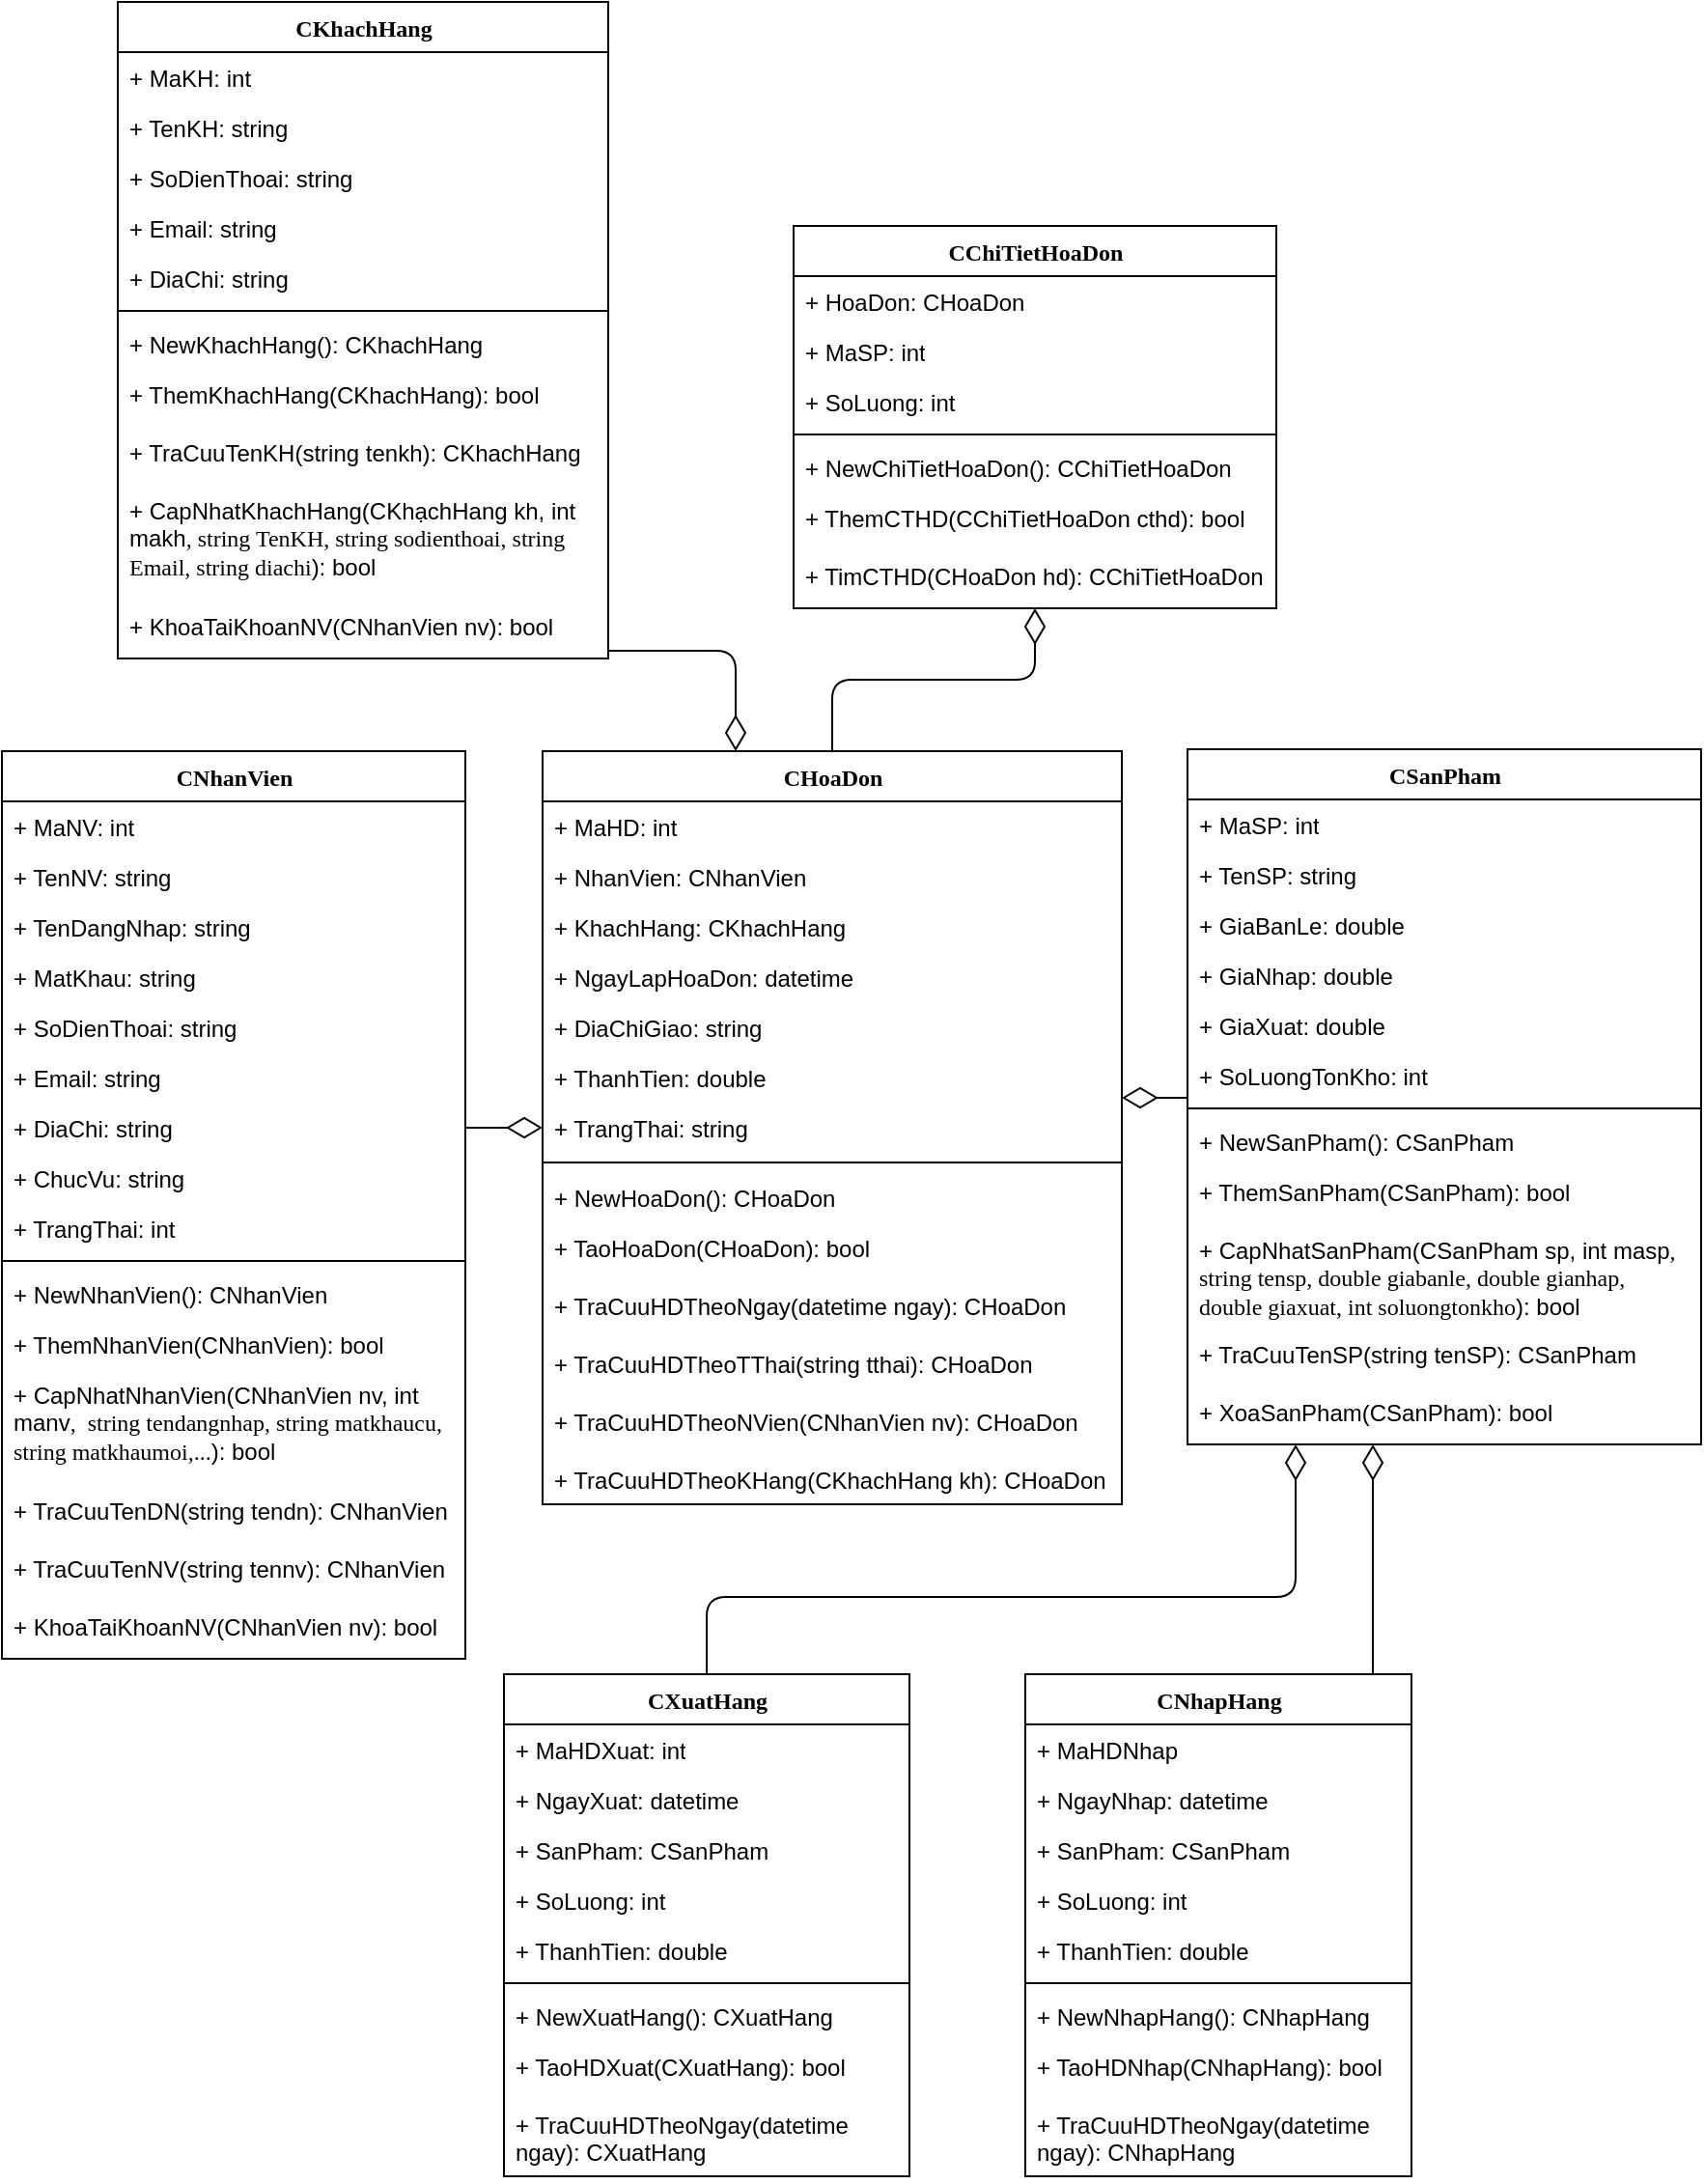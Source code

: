 <mxfile version="26.0.4">
  <diagram name="Page-1" id="9f46799a-70d6-7492-0946-bef42562c5a5">
    <mxGraphModel dx="1235" dy="731" grid="1" gridSize="10" guides="1" tooltips="1" connect="1" arrows="1" fold="1" page="1" pageScale="1" pageWidth="1100" pageHeight="850" background="none" math="0" shadow="0">
      <root>
        <mxCell id="0" />
        <mxCell id="1" parent="0" />
        <mxCell id="78961159f06e98e8-124" style="edgeStyle=orthogonalEdgeStyle;html=1;labelBackgroundColor=none;startFill=0;startSize=8;endArrow=diamondThin;endFill=0;endSize=16;fontFamily=Verdana;fontSize=12;" parent="1" source="78961159f06e98e8-17" target="78961159f06e98e8-69" edge="1">
          <mxGeometry relative="1" as="geometry">
            <Array as="points">
              <mxPoint x="390" y="430" />
            </Array>
          </mxGeometry>
        </mxCell>
        <mxCell id="78961159f06e98e8-17" value="CKhachHang" style="swimlane;html=1;fontStyle=1;align=center;verticalAlign=top;childLayout=stackLayout;horizontal=1;startSize=26;horizontalStack=0;resizeParent=1;resizeLast=0;collapsible=1;marginBottom=0;swimlaneFillColor=#ffffff;rounded=0;shadow=0;comic=0;labelBackgroundColor=none;strokeWidth=1;fillColor=none;fontFamily=Verdana;fontSize=12" parent="1" vertex="1">
          <mxGeometry x="70" y="94" width="254" height="340" as="geometry" />
        </mxCell>
        <mxCell id="78961159f06e98e8-21" value="+ MaKH: int" style="text;html=1;strokeColor=none;fillColor=none;align=left;verticalAlign=top;spacingLeft=4;spacingRight=4;whiteSpace=wrap;overflow=hidden;rotatable=0;points=[[0,0.5],[1,0.5]];portConstraint=eastwest;" parent="78961159f06e98e8-17" vertex="1">
          <mxGeometry y="26" width="254" height="26" as="geometry" />
        </mxCell>
        <mxCell id="78961159f06e98e8-23" value="+ TenKH: string" style="text;html=1;strokeColor=none;fillColor=none;align=left;verticalAlign=top;spacingLeft=4;spacingRight=4;whiteSpace=wrap;overflow=hidden;rotatable=0;points=[[0,0.5],[1,0.5]];portConstraint=eastwest;" parent="78961159f06e98e8-17" vertex="1">
          <mxGeometry y="52" width="254" height="26" as="geometry" />
        </mxCell>
        <mxCell id="78961159f06e98e8-25" value="+ SoDienThoai: string" style="text;html=1;strokeColor=none;fillColor=none;align=left;verticalAlign=top;spacingLeft=4;spacingRight=4;whiteSpace=wrap;overflow=hidden;rotatable=0;points=[[0,0.5],[1,0.5]];portConstraint=eastwest;" parent="78961159f06e98e8-17" vertex="1">
          <mxGeometry y="78" width="254" height="26" as="geometry" />
        </mxCell>
        <mxCell id="78961159f06e98e8-26" value="+ Email: string" style="text;html=1;strokeColor=none;fillColor=none;align=left;verticalAlign=top;spacingLeft=4;spacingRight=4;whiteSpace=wrap;overflow=hidden;rotatable=0;points=[[0,0.5],[1,0.5]];portConstraint=eastwest;" parent="78961159f06e98e8-17" vertex="1">
          <mxGeometry y="104" width="254" height="26" as="geometry" />
        </mxCell>
        <mxCell id="78961159f06e98e8-24" value="+ DiaChi: string" style="text;html=1;strokeColor=none;fillColor=none;align=left;verticalAlign=top;spacingLeft=4;spacingRight=4;whiteSpace=wrap;overflow=hidden;rotatable=0;points=[[0,0.5],[1,0.5]];portConstraint=eastwest;" parent="78961159f06e98e8-17" vertex="1">
          <mxGeometry y="130" width="254" height="26" as="geometry" />
        </mxCell>
        <mxCell id="78961159f06e98e8-19" value="" style="line;html=1;strokeWidth=1;fillColor=none;align=left;verticalAlign=middle;spacingTop=-1;spacingLeft=3;spacingRight=3;rotatable=0;labelPosition=right;points=[];portConstraint=eastwest;" parent="78961159f06e98e8-17" vertex="1">
          <mxGeometry y="156" width="254" height="8" as="geometry" />
        </mxCell>
        <mxCell id="DoNrPJUWOWF4azzRd7---6" value="+ NewKhachHang(): CKhachHang" style="text;html=1;strokeColor=none;fillColor=none;align=left;verticalAlign=top;spacingLeft=4;spacingRight=4;whiteSpace=wrap;overflow=hidden;rotatable=0;points=[[0,0.5],[1,0.5]];portConstraint=eastwest;" vertex="1" parent="78961159f06e98e8-17">
          <mxGeometry y="164" width="254" height="26" as="geometry" />
        </mxCell>
        <mxCell id="DoNrPJUWOWF4azzRd7---7" value="+ ThemKhachHang(CKhachHang): bool" style="text;html=1;strokeColor=none;fillColor=none;align=left;verticalAlign=top;spacingLeft=4;spacingRight=4;whiteSpace=wrap;overflow=hidden;rotatable=0;points=[[0,0.5],[1,0.5]];portConstraint=eastwest;" vertex="1" parent="78961159f06e98e8-17">
          <mxGeometry y="190" width="254" height="30" as="geometry" />
        </mxCell>
        <mxCell id="DoNrPJUWOWF4azzRd7---9" value="+ TraCuuTenKH(string tenkh): CKhachHang" style="text;html=1;strokeColor=none;fillColor=none;align=left;verticalAlign=top;spacingLeft=4;spacingRight=4;whiteSpace=wrap;overflow=hidden;rotatable=0;points=[[0,0.5],[1,0.5]];portConstraint=eastwest;" vertex="1" parent="78961159f06e98e8-17">
          <mxGeometry y="220" width="254" height="30" as="geometry" />
        </mxCell>
        <mxCell id="DoNrPJUWOWF4azzRd7---8" value="+ CapNhatKhachHang(CKhạchHang kh, int makh&lt;span style=&quot;background-color: transparent; color: light-dark(rgb(0, 0, 0), rgb(255, 255, 255)); font-family: Calibri;&quot;&gt;, string TenKH, string sodienthoai, string Email, string diachi&lt;/span&gt;&lt;span style=&quot;background-color: transparent; color: light-dark(rgb(0, 0, 0), rgb(255, 255, 255));&quot;&gt;): bool&lt;/span&gt;" style="text;html=1;strokeColor=none;fillColor=none;align=left;verticalAlign=top;spacingLeft=4;spacingRight=4;whiteSpace=wrap;overflow=hidden;rotatable=0;points=[[0,0.5],[1,0.5]];portConstraint=eastwest;" vertex="1" parent="78961159f06e98e8-17">
          <mxGeometry y="250" width="254" height="60" as="geometry" />
        </mxCell>
        <mxCell id="DoNrPJUWOWF4azzRd7---10" value="+ KhoaTaiKhoanNV(CNhanVien nv): bool" style="text;html=1;strokeColor=none;fillColor=none;align=left;verticalAlign=top;spacingLeft=4;spacingRight=4;whiteSpace=wrap;overflow=hidden;rotatable=0;points=[[0,0.5],[1,0.5]];portConstraint=eastwest;" vertex="1" parent="78961159f06e98e8-17">
          <mxGeometry y="310" width="254" height="30" as="geometry" />
        </mxCell>
        <mxCell id="78961159f06e98e8-30" value="CC&lt;span style=&quot;background-color: transparent; color: light-dark(rgb(0, 0, 0), rgb(255, 255, 255));&quot;&gt;hiTietHoaDon&lt;/span&gt;" style="swimlane;html=1;fontStyle=1;align=center;verticalAlign=top;childLayout=stackLayout;horizontal=1;startSize=26;horizontalStack=0;resizeParent=1;resizeLast=0;collapsible=1;marginBottom=0;swimlaneFillColor=#ffffff;rounded=0;shadow=0;comic=0;labelBackgroundColor=none;strokeWidth=1;fillColor=none;fontFamily=Verdana;fontSize=12" parent="1" vertex="1">
          <mxGeometry x="420" y="210" width="250" height="198" as="geometry" />
        </mxCell>
        <mxCell id="78961159f06e98e8-31" value="+ HoaDon: CHoaDon" style="text;html=1;strokeColor=none;fillColor=none;align=left;verticalAlign=top;spacingLeft=4;spacingRight=4;whiteSpace=wrap;overflow=hidden;rotatable=0;points=[[0,0.5],[1,0.5]];portConstraint=eastwest;" parent="78961159f06e98e8-30" vertex="1">
          <mxGeometry y="26" width="250" height="26" as="geometry" />
        </mxCell>
        <mxCell id="78961159f06e98e8-32" value="+ MaSP: int" style="text;html=1;strokeColor=none;fillColor=none;align=left;verticalAlign=top;spacingLeft=4;spacingRight=4;whiteSpace=wrap;overflow=hidden;rotatable=0;points=[[0,0.5],[1,0.5]];portConstraint=eastwest;" parent="78961159f06e98e8-30" vertex="1">
          <mxGeometry y="52" width="250" height="26" as="geometry" />
        </mxCell>
        <mxCell id="78961159f06e98e8-33" value="+ SoLuong: int" style="text;html=1;strokeColor=none;fillColor=none;align=left;verticalAlign=top;spacingLeft=4;spacingRight=4;whiteSpace=wrap;overflow=hidden;rotatable=0;points=[[0,0.5],[1,0.5]];portConstraint=eastwest;" parent="78961159f06e98e8-30" vertex="1">
          <mxGeometry y="78" width="250" height="26" as="geometry" />
        </mxCell>
        <mxCell id="78961159f06e98e8-38" value="" style="line;html=1;strokeWidth=1;fillColor=none;align=left;verticalAlign=middle;spacingTop=-1;spacingLeft=3;spacingRight=3;rotatable=0;labelPosition=right;points=[];portConstraint=eastwest;" parent="78961159f06e98e8-30" vertex="1">
          <mxGeometry y="104" width="250" height="8" as="geometry" />
        </mxCell>
        <mxCell id="DoNrPJUWOWF4azzRd7---23" value="+ NewChiTietHoaDon(): CChiTietHoaDon" style="text;html=1;strokeColor=none;fillColor=none;align=left;verticalAlign=top;spacingLeft=4;spacingRight=4;whiteSpace=wrap;overflow=hidden;rotatable=0;points=[[0,0.5],[1,0.5]];portConstraint=eastwest;" vertex="1" parent="78961159f06e98e8-30">
          <mxGeometry y="112" width="250" height="26" as="geometry" />
        </mxCell>
        <mxCell id="DoNrPJUWOWF4azzRd7---24" value="+ ThemCTHD(CChiTietHoaDon cthd): bool" style="text;html=1;strokeColor=none;fillColor=none;align=left;verticalAlign=top;spacingLeft=4;spacingRight=4;whiteSpace=wrap;overflow=hidden;rotatable=0;points=[[0,0.5],[1,0.5]];portConstraint=eastwest;" vertex="1" parent="78961159f06e98e8-30">
          <mxGeometry y="138" width="250" height="30" as="geometry" />
        </mxCell>
        <mxCell id="DoNrPJUWOWF4azzRd7---25" value="+ TimCTHD(CHoaDon hd): CChiTietHoaDon" style="text;html=1;strokeColor=none;fillColor=none;align=left;verticalAlign=top;spacingLeft=4;spacingRight=4;whiteSpace=wrap;overflow=hidden;rotatable=0;points=[[0,0.5],[1,0.5]];portConstraint=eastwest;" vertex="1" parent="78961159f06e98e8-30">
          <mxGeometry y="168" width="250" height="30" as="geometry" />
        </mxCell>
        <mxCell id="78961159f06e98e8-56" value="CNhanVien" style="swimlane;html=1;fontStyle=1;align=center;verticalAlign=top;childLayout=stackLayout;horizontal=1;startSize=26;horizontalStack=0;resizeParent=1;resizeLast=0;collapsible=1;marginBottom=0;swimlaneFillColor=#ffffff;rounded=0;shadow=0;comic=0;labelBackgroundColor=none;strokeWidth=1;fillColor=none;fontFamily=Verdana;fontSize=12" parent="1" vertex="1">
          <mxGeometry x="10" y="482" width="240" height="470" as="geometry" />
        </mxCell>
        <mxCell id="78961159f06e98e8-57" value="+ MaNV: int" style="text;html=1;strokeColor=none;fillColor=none;align=left;verticalAlign=top;spacingLeft=4;spacingRight=4;whiteSpace=wrap;overflow=hidden;rotatable=0;points=[[0,0.5],[1,0.5]];portConstraint=eastwest;" parent="78961159f06e98e8-56" vertex="1">
          <mxGeometry y="26" width="240" height="26" as="geometry" />
        </mxCell>
        <mxCell id="78961159f06e98e8-58" value="+ TenNV: string" style="text;html=1;strokeColor=none;fillColor=none;align=left;verticalAlign=top;spacingLeft=4;spacingRight=4;whiteSpace=wrap;overflow=hidden;rotatable=0;points=[[0,0.5],[1,0.5]];portConstraint=eastwest;" parent="78961159f06e98e8-56" vertex="1">
          <mxGeometry y="52" width="240" height="26" as="geometry" />
        </mxCell>
        <mxCell id="78961159f06e98e8-59" value="+ TenDangNhap: string" style="text;html=1;strokeColor=none;fillColor=none;align=left;verticalAlign=top;spacingLeft=4;spacingRight=4;whiteSpace=wrap;overflow=hidden;rotatable=0;points=[[0,0.5],[1,0.5]];portConstraint=eastwest;" parent="78961159f06e98e8-56" vertex="1">
          <mxGeometry y="78" width="240" height="26" as="geometry" />
        </mxCell>
        <mxCell id="78961159f06e98e8-60" value="+ MatKhau: string" style="text;html=1;strokeColor=none;fillColor=none;align=left;verticalAlign=top;spacingLeft=4;spacingRight=4;whiteSpace=wrap;overflow=hidden;rotatable=0;points=[[0,0.5],[1,0.5]];portConstraint=eastwest;" parent="78961159f06e98e8-56" vertex="1">
          <mxGeometry y="104" width="240" height="26" as="geometry" />
        </mxCell>
        <mxCell id="78961159f06e98e8-61" value="+ SoDienThoai: string" style="text;html=1;strokeColor=none;fillColor=none;align=left;verticalAlign=top;spacingLeft=4;spacingRight=4;whiteSpace=wrap;overflow=hidden;rotatable=0;points=[[0,0.5],[1,0.5]];portConstraint=eastwest;" parent="78961159f06e98e8-56" vertex="1">
          <mxGeometry y="130" width="240" height="26" as="geometry" />
        </mxCell>
        <mxCell id="78961159f06e98e8-62" value="+ Email: string" style="text;html=1;strokeColor=none;fillColor=none;align=left;verticalAlign=top;spacingLeft=4;spacingRight=4;whiteSpace=wrap;overflow=hidden;rotatable=0;points=[[0,0.5],[1,0.5]];portConstraint=eastwest;" parent="78961159f06e98e8-56" vertex="1">
          <mxGeometry y="156" width="240" height="26" as="geometry" />
        </mxCell>
        <mxCell id="78961159f06e98e8-63" value="+ DiaChi: string" style="text;html=1;strokeColor=none;fillColor=none;align=left;verticalAlign=top;spacingLeft=4;spacingRight=4;whiteSpace=wrap;overflow=hidden;rotatable=0;points=[[0,0.5],[1,0.5]];portConstraint=eastwest;" parent="78961159f06e98e8-56" vertex="1">
          <mxGeometry y="182" width="240" height="26" as="geometry" />
        </mxCell>
        <mxCell id="Zoj1gHnZ7u6CDJtgGrjK-7" value="+ ChucVu: string" style="text;html=1;strokeColor=none;fillColor=none;align=left;verticalAlign=top;spacingLeft=4;spacingRight=4;whiteSpace=wrap;overflow=hidden;rotatable=0;points=[[0,0.5],[1,0.5]];portConstraint=eastwest;" parent="78961159f06e98e8-56" vertex="1">
          <mxGeometry y="208" width="240" height="26" as="geometry" />
        </mxCell>
        <mxCell id="Zoj1gHnZ7u6CDJtgGrjK-6" value="+ TrangThai: int" style="text;html=1;strokeColor=none;fillColor=none;align=left;verticalAlign=top;spacingLeft=4;spacingRight=4;whiteSpace=wrap;overflow=hidden;rotatable=0;points=[[0,0.5],[1,0.5]];portConstraint=eastwest;" parent="78961159f06e98e8-56" vertex="1">
          <mxGeometry y="234" width="240" height="26" as="geometry" />
        </mxCell>
        <mxCell id="78961159f06e98e8-64" value="" style="line;html=1;strokeWidth=1;fillColor=none;align=left;verticalAlign=middle;spacingTop=-1;spacingLeft=3;spacingRight=3;rotatable=0;labelPosition=right;points=[];portConstraint=eastwest;" parent="78961159f06e98e8-56" vertex="1">
          <mxGeometry y="260" width="240" height="8" as="geometry" />
        </mxCell>
        <mxCell id="78961159f06e98e8-66" value="+ NewNhanVien(): CNhanVien" style="text;html=1;strokeColor=none;fillColor=none;align=left;verticalAlign=top;spacingLeft=4;spacingRight=4;whiteSpace=wrap;overflow=hidden;rotatable=0;points=[[0,0.5],[1,0.5]];portConstraint=eastwest;" parent="78961159f06e98e8-56" vertex="1">
          <mxGeometry y="268" width="240" height="26" as="geometry" />
        </mxCell>
        <mxCell id="78961159f06e98e8-65" value="+ ThemNhanVien(CNhanVien): bool" style="text;html=1;strokeColor=none;fillColor=none;align=left;verticalAlign=top;spacingLeft=4;spacingRight=4;whiteSpace=wrap;overflow=hidden;rotatable=0;points=[[0,0.5],[1,0.5]];portConstraint=eastwest;" parent="78961159f06e98e8-56" vertex="1">
          <mxGeometry y="294" width="240" height="26" as="geometry" />
        </mxCell>
        <mxCell id="78961159f06e98e8-68" value="+ CapNhatNhanVien(CNhanVien nv, int manv&lt;span style=&quot;background-color: transparent; color: light-dark(rgb(0, 0, 0), rgb(255, 255, 255)); font-family: Calibri;&quot;&gt;,&amp;nbsp; string tendangnhap, string matkhaucu, string matkhaumoi,...&lt;/span&gt;&lt;span style=&quot;background-color: transparent; color: light-dark(rgb(0, 0, 0), rgb(255, 255, 255));&quot;&gt;): bool&lt;/span&gt;" style="text;html=1;strokeColor=none;fillColor=none;align=left;verticalAlign=top;spacingLeft=4;spacingRight=4;whiteSpace=wrap;overflow=hidden;rotatable=0;points=[[0,0.5],[1,0.5]];portConstraint=eastwest;" parent="78961159f06e98e8-56" vertex="1">
          <mxGeometry y="320" width="240" height="60" as="geometry" />
        </mxCell>
        <mxCell id="DoNrPJUWOWF4azzRd7---3" value="+ TraCuuTenDN(string tendn): CNhanVien" style="text;html=1;strokeColor=none;fillColor=none;align=left;verticalAlign=top;spacingLeft=4;spacingRight=4;whiteSpace=wrap;overflow=hidden;rotatable=0;points=[[0,0.5],[1,0.5]];portConstraint=eastwest;" vertex="1" parent="78961159f06e98e8-56">
          <mxGeometry y="380" width="240" height="30" as="geometry" />
        </mxCell>
        <mxCell id="DoNrPJUWOWF4azzRd7---5" value="+ TraCuuTenNV(string tennv): CNhanVien" style="text;html=1;strokeColor=none;fillColor=none;align=left;verticalAlign=top;spacingLeft=4;spacingRight=4;whiteSpace=wrap;overflow=hidden;rotatable=0;points=[[0,0.5],[1,0.5]];portConstraint=eastwest;" vertex="1" parent="78961159f06e98e8-56">
          <mxGeometry y="410" width="240" height="30" as="geometry" />
        </mxCell>
        <mxCell id="DoNrPJUWOWF4azzRd7---4" value="+ KhoaTaiKhoanNV(CNhanVien nv): bool" style="text;html=1;strokeColor=none;fillColor=none;align=left;verticalAlign=top;spacingLeft=4;spacingRight=4;whiteSpace=wrap;overflow=hidden;rotatable=0;points=[[0,0.5],[1,0.5]];portConstraint=eastwest;" vertex="1" parent="78961159f06e98e8-56">
          <mxGeometry y="440" width="240" height="30" as="geometry" />
        </mxCell>
        <mxCell id="78961159f06e98e8-130" style="edgeStyle=elbowEdgeStyle;html=1;labelBackgroundColor=none;startFill=0;startSize=8;endArrow=diamondThin;endFill=0;endSize=16;fontFamily=Verdana;fontSize=12;elbow=vertical;" parent="1" source="78961159f06e98e8-82" target="78961159f06e98e8-69" edge="1">
          <mxGeometry relative="1" as="geometry" />
        </mxCell>
        <mxCell id="78961159f06e98e8-69" value="CHoaDon" style="swimlane;html=1;fontStyle=1;align=center;verticalAlign=top;childLayout=stackLayout;horizontal=1;startSize=26;horizontalStack=0;resizeParent=1;resizeLast=0;collapsible=1;marginBottom=0;swimlaneFillColor=#ffffff;rounded=0;shadow=0;comic=0;labelBackgroundColor=none;strokeWidth=1;fillColor=none;fontFamily=Verdana;fontSize=12" parent="1" vertex="1">
          <mxGeometry x="290" y="482" width="300" height="390" as="geometry" />
        </mxCell>
        <mxCell id="78961159f06e98e8-71" value="+ MaHD: int" style="text;html=1;strokeColor=none;fillColor=none;align=left;verticalAlign=top;spacingLeft=4;spacingRight=4;whiteSpace=wrap;overflow=hidden;rotatable=0;points=[[0,0.5],[1,0.5]];portConstraint=eastwest;" parent="78961159f06e98e8-69" vertex="1">
          <mxGeometry y="26" width="300" height="26" as="geometry" />
        </mxCell>
        <mxCell id="78961159f06e98e8-72" value="+ NhanVien: CNhanVien" style="text;html=1;strokeColor=none;fillColor=none;align=left;verticalAlign=top;spacingLeft=4;spacingRight=4;whiteSpace=wrap;overflow=hidden;rotatable=0;points=[[0,0.5],[1,0.5]];portConstraint=eastwest;" parent="78961159f06e98e8-69" vertex="1">
          <mxGeometry y="52" width="300" height="26" as="geometry" />
        </mxCell>
        <mxCell id="78961159f06e98e8-74" value="+ KhachHang: CKhachHang" style="text;html=1;strokeColor=none;fillColor=none;align=left;verticalAlign=top;spacingLeft=4;spacingRight=4;whiteSpace=wrap;overflow=hidden;rotatable=0;points=[[0,0.5],[1,0.5]];portConstraint=eastwest;" parent="78961159f06e98e8-69" vertex="1">
          <mxGeometry y="78" width="300" height="26" as="geometry" />
        </mxCell>
        <mxCell id="78961159f06e98e8-75" value="&lt;div&gt;+ NgayLapHoaDon: datetime&lt;/div&gt;" style="text;html=1;strokeColor=none;fillColor=none;align=left;verticalAlign=top;spacingLeft=4;spacingRight=4;whiteSpace=wrap;overflow=hidden;rotatable=0;points=[[0,0.5],[1,0.5]];portConstraint=eastwest;" parent="78961159f06e98e8-69" vertex="1">
          <mxGeometry y="104" width="300" height="26" as="geometry" />
        </mxCell>
        <mxCell id="78961159f06e98e8-76" value="+ DiaChiGiao: string" style="text;html=1;strokeColor=none;fillColor=none;align=left;verticalAlign=top;spacingLeft=4;spacingRight=4;whiteSpace=wrap;overflow=hidden;rotatable=0;points=[[0,0.5],[1,0.5]];portConstraint=eastwest;" parent="78961159f06e98e8-69" vertex="1">
          <mxGeometry y="130" width="300" height="26" as="geometry" />
        </mxCell>
        <mxCell id="Zoj1gHnZ7u6CDJtgGrjK-2" value="+ ThanhTien: double" style="text;html=1;strokeColor=none;fillColor=none;align=left;verticalAlign=top;spacingLeft=4;spacingRight=4;whiteSpace=wrap;overflow=hidden;rotatable=0;points=[[0,0.5],[1,0.5]];portConstraint=eastwest;" parent="78961159f06e98e8-69" vertex="1">
          <mxGeometry y="156" width="300" height="26" as="geometry" />
        </mxCell>
        <mxCell id="Zoj1gHnZ7u6CDJtgGrjK-1" value="+ TrangThai: string" style="text;html=1;strokeColor=none;fillColor=none;align=left;verticalAlign=top;spacingLeft=4;spacingRight=4;whiteSpace=wrap;overflow=hidden;rotatable=0;points=[[0,0.5],[1,0.5]];portConstraint=eastwest;" parent="78961159f06e98e8-69" vertex="1">
          <mxGeometry y="182" width="300" height="26" as="geometry" />
        </mxCell>
        <mxCell id="78961159f06e98e8-77" value="" style="line;html=1;strokeWidth=1;fillColor=none;align=left;verticalAlign=middle;spacingTop=-1;spacingLeft=3;spacingRight=3;rotatable=0;labelPosition=right;points=[];portConstraint=eastwest;" parent="78961159f06e98e8-69" vertex="1">
          <mxGeometry y="208" width="300" height="10" as="geometry" />
        </mxCell>
        <mxCell id="DoNrPJUWOWF4azzRd7---16" value="+ NewHoaDon(): CHoaDon" style="text;html=1;strokeColor=none;fillColor=none;align=left;verticalAlign=top;spacingLeft=4;spacingRight=4;whiteSpace=wrap;overflow=hidden;rotatable=0;points=[[0,0.5],[1,0.5]];portConstraint=eastwest;" vertex="1" parent="78961159f06e98e8-69">
          <mxGeometry y="218" width="300" height="26" as="geometry" />
        </mxCell>
        <mxCell id="DoNrPJUWOWF4azzRd7---17" value="+ TaoHoaDon(CHoaDon): bool" style="text;html=1;strokeColor=none;fillColor=none;align=left;verticalAlign=top;spacingLeft=4;spacingRight=4;whiteSpace=wrap;overflow=hidden;rotatable=0;points=[[0,0.5],[1,0.5]];portConstraint=eastwest;" vertex="1" parent="78961159f06e98e8-69">
          <mxGeometry y="244" width="300" height="30" as="geometry" />
        </mxCell>
        <mxCell id="DoNrPJUWOWF4azzRd7---18" value="+ TraCuuHDTheoNgay(datetime ngay): CHoaDon" style="text;html=1;strokeColor=none;fillColor=none;align=left;verticalAlign=top;spacingLeft=4;spacingRight=4;whiteSpace=wrap;overflow=hidden;rotatable=0;points=[[0,0.5],[1,0.5]];portConstraint=eastwest;" vertex="1" parent="78961159f06e98e8-69">
          <mxGeometry y="274" width="300" height="30" as="geometry" />
        </mxCell>
        <mxCell id="DoNrPJUWOWF4azzRd7---20" value="+ TraCuuHDTheoTThai(string tthai): CHoaDon" style="text;html=1;strokeColor=none;fillColor=none;align=left;verticalAlign=top;spacingLeft=4;spacingRight=4;whiteSpace=wrap;overflow=hidden;rotatable=0;points=[[0,0.5],[1,0.5]];portConstraint=eastwest;" vertex="1" parent="78961159f06e98e8-69">
          <mxGeometry y="304" width="300" height="30" as="geometry" />
        </mxCell>
        <mxCell id="DoNrPJUWOWF4azzRd7---21" value="+ TraCuuHDTheoNVien(CNhanVien nv): CHoaDon" style="text;html=1;strokeColor=none;fillColor=none;align=left;verticalAlign=top;spacingLeft=4;spacingRight=4;whiteSpace=wrap;overflow=hidden;rotatable=0;points=[[0,0.5],[1,0.5]];portConstraint=eastwest;" vertex="1" parent="78961159f06e98e8-69">
          <mxGeometry y="334" width="300" height="30" as="geometry" />
        </mxCell>
        <mxCell id="DoNrPJUWOWF4azzRd7---22" value="+ TraCuuHDTheoKHang(CKhachHang kh): CHoaDon" style="text;html=1;strokeColor=none;fillColor=none;align=left;verticalAlign=top;spacingLeft=4;spacingRight=4;whiteSpace=wrap;overflow=hidden;rotatable=0;points=[[0,0.5],[1,0.5]];portConstraint=eastwest;" vertex="1" parent="78961159f06e98e8-69">
          <mxGeometry y="364" width="300" height="26" as="geometry" />
        </mxCell>
        <mxCell id="78961159f06e98e8-82" value="CSanPham" style="swimlane;html=1;fontStyle=1;align=center;verticalAlign=top;childLayout=stackLayout;horizontal=1;startSize=26;horizontalStack=0;resizeParent=1;resizeLast=0;collapsible=1;marginBottom=0;swimlaneFillColor=#ffffff;rounded=0;shadow=0;comic=0;labelBackgroundColor=none;strokeWidth=1;fillColor=none;fontFamily=Verdana;fontSize=12" parent="1" vertex="1">
          <mxGeometry x="624" y="481" width="266" height="360" as="geometry" />
        </mxCell>
        <mxCell id="78961159f06e98e8-83" value="+ MaSP: int" style="text;html=1;strokeColor=none;fillColor=none;align=left;verticalAlign=top;spacingLeft=4;spacingRight=4;whiteSpace=wrap;overflow=hidden;rotatable=0;points=[[0,0.5],[1,0.5]];portConstraint=eastwest;" parent="78961159f06e98e8-82" vertex="1">
          <mxGeometry y="26" width="266" height="26" as="geometry" />
        </mxCell>
        <mxCell id="78961159f06e98e8-84" value="+ TenSP: string" style="text;html=1;strokeColor=none;fillColor=none;align=left;verticalAlign=top;spacingLeft=4;spacingRight=4;whiteSpace=wrap;overflow=hidden;rotatable=0;points=[[0,0.5],[1,0.5]];portConstraint=eastwest;" parent="78961159f06e98e8-82" vertex="1">
          <mxGeometry y="52" width="266" height="26" as="geometry" />
        </mxCell>
        <mxCell id="78961159f06e98e8-85" value="+ GiaBanLe: double" style="text;html=1;strokeColor=none;fillColor=none;align=left;verticalAlign=top;spacingLeft=4;spacingRight=4;whiteSpace=wrap;overflow=hidden;rotatable=0;points=[[0,0.5],[1,0.5]];portConstraint=eastwest;" parent="78961159f06e98e8-82" vertex="1">
          <mxGeometry y="78" width="266" height="26" as="geometry" />
        </mxCell>
        <mxCell id="78961159f06e98e8-86" value="+ GiaNhap: double" style="text;html=1;strokeColor=none;fillColor=none;align=left;verticalAlign=top;spacingLeft=4;spacingRight=4;whiteSpace=wrap;overflow=hidden;rotatable=0;points=[[0,0.5],[1,0.5]];portConstraint=eastwest;" parent="78961159f06e98e8-82" vertex="1">
          <mxGeometry y="104" width="266" height="26" as="geometry" />
        </mxCell>
        <mxCell id="78961159f06e98e8-87" value="+ GiaXuat: double" style="text;html=1;strokeColor=none;fillColor=none;align=left;verticalAlign=top;spacingLeft=4;spacingRight=4;whiteSpace=wrap;overflow=hidden;rotatable=0;points=[[0,0.5],[1,0.5]];portConstraint=eastwest;" parent="78961159f06e98e8-82" vertex="1">
          <mxGeometry y="130" width="266" height="26" as="geometry" />
        </mxCell>
        <mxCell id="78961159f06e98e8-88" value="+ SoLuongTonKho: int&amp;nbsp;" style="text;html=1;strokeColor=none;fillColor=none;align=left;verticalAlign=top;spacingLeft=4;spacingRight=4;whiteSpace=wrap;overflow=hidden;rotatable=0;points=[[0,0.5],[1,0.5]];portConstraint=eastwest;" parent="78961159f06e98e8-82" vertex="1">
          <mxGeometry y="156" width="266" height="26" as="geometry" />
        </mxCell>
        <mxCell id="78961159f06e98e8-90" value="" style="line;html=1;strokeWidth=1;fillColor=none;align=left;verticalAlign=middle;spacingTop=-1;spacingLeft=3;spacingRight=3;rotatable=0;labelPosition=right;points=[];portConstraint=eastwest;" parent="78961159f06e98e8-82" vertex="1">
          <mxGeometry y="182" width="266" height="8" as="geometry" />
        </mxCell>
        <mxCell id="DoNrPJUWOWF4azzRd7---11" value="+ NewSanPham(): CSanPham" style="text;html=1;strokeColor=none;fillColor=none;align=left;verticalAlign=top;spacingLeft=4;spacingRight=4;whiteSpace=wrap;overflow=hidden;rotatable=0;points=[[0,0.5],[1,0.5]];portConstraint=eastwest;" vertex="1" parent="78961159f06e98e8-82">
          <mxGeometry y="190" width="266" height="26" as="geometry" />
        </mxCell>
        <mxCell id="DoNrPJUWOWF4azzRd7---12" value="+ ThemSanPham(CSanPham): bool" style="text;html=1;strokeColor=none;fillColor=none;align=left;verticalAlign=top;spacingLeft=4;spacingRight=4;whiteSpace=wrap;overflow=hidden;rotatable=0;points=[[0,0.5],[1,0.5]];portConstraint=eastwest;" vertex="1" parent="78961159f06e98e8-82">
          <mxGeometry y="216" width="266" height="30" as="geometry" />
        </mxCell>
        <mxCell id="DoNrPJUWOWF4azzRd7---14" value="+ CapNhatSanPham(CSanPham sp, int masp&lt;span style=&quot;background-color: transparent; color: light-dark(rgb(0, 0, 0), rgb(255, 255, 255)); font-family: Calibri;&quot;&gt;, string tensp, double giabanle, double gianhap, double giaxuat, int soluongtonkho&lt;/span&gt;&lt;span style=&quot;background-color: transparent; color: light-dark(rgb(0, 0, 0), rgb(255, 255, 255));&quot;&gt;): bool&lt;/span&gt;" style="text;html=1;strokeColor=none;fillColor=none;align=left;verticalAlign=top;spacingLeft=4;spacingRight=4;whiteSpace=wrap;overflow=hidden;rotatable=0;points=[[0,0.5],[1,0.5]];portConstraint=eastwest;" vertex="1" parent="78961159f06e98e8-82">
          <mxGeometry y="246" width="266" height="54" as="geometry" />
        </mxCell>
        <mxCell id="DoNrPJUWOWF4azzRd7---13" value="+ TraCuuTenSP(string tenSP): CSanPham" style="text;html=1;strokeColor=none;fillColor=none;align=left;verticalAlign=top;spacingLeft=4;spacingRight=4;whiteSpace=wrap;overflow=hidden;rotatable=0;points=[[0,0.5],[1,0.5]];portConstraint=eastwest;" vertex="1" parent="78961159f06e98e8-82">
          <mxGeometry y="300" width="266" height="30" as="geometry" />
        </mxCell>
        <mxCell id="DoNrPJUWOWF4azzRd7---15" value="+ XoaSanPham(CSanPham): bool" style="text;html=1;strokeColor=none;fillColor=none;align=left;verticalAlign=top;spacingLeft=4;spacingRight=4;whiteSpace=wrap;overflow=hidden;rotatable=0;points=[[0,0.5],[1,0.5]];portConstraint=eastwest;" vertex="1" parent="78961159f06e98e8-82">
          <mxGeometry y="330" width="266" height="30" as="geometry" />
        </mxCell>
        <mxCell id="78961159f06e98e8-95" value="CNhapHang" style="swimlane;html=1;fontStyle=1;align=center;verticalAlign=top;childLayout=stackLayout;horizontal=1;startSize=26;horizontalStack=0;resizeParent=1;resizeLast=0;collapsible=1;marginBottom=0;swimlaneFillColor=#ffffff;rounded=0;shadow=0;comic=0;labelBackgroundColor=none;strokeWidth=1;fillColor=none;fontFamily=Verdana;fontSize=12" parent="1" vertex="1">
          <mxGeometry x="540" y="960" width="200" height="260" as="geometry" />
        </mxCell>
        <mxCell id="78961159f06e98e8-96" value="+ MaHDNhap" style="text;html=1;strokeColor=none;fillColor=none;align=left;verticalAlign=top;spacingLeft=4;spacingRight=4;whiteSpace=wrap;overflow=hidden;rotatable=0;points=[[0,0.5],[1,0.5]];portConstraint=eastwest;" parent="78961159f06e98e8-95" vertex="1">
          <mxGeometry y="26" width="200" height="26" as="geometry" />
        </mxCell>
        <mxCell id="78961159f06e98e8-97" value="+ NgayNhap: datetime" style="text;html=1;strokeColor=none;fillColor=none;align=left;verticalAlign=top;spacingLeft=4;spacingRight=4;whiteSpace=wrap;overflow=hidden;rotatable=0;points=[[0,0.5],[1,0.5]];portConstraint=eastwest;" parent="78961159f06e98e8-95" vertex="1">
          <mxGeometry y="52" width="200" height="26" as="geometry" />
        </mxCell>
        <mxCell id="78961159f06e98e8-98" value="+ SanPham: CSanPham" style="text;html=1;strokeColor=none;fillColor=none;align=left;verticalAlign=top;spacingLeft=4;spacingRight=4;whiteSpace=wrap;overflow=hidden;rotatable=0;points=[[0,0.5],[1,0.5]];portConstraint=eastwest;" parent="78961159f06e98e8-95" vertex="1">
          <mxGeometry y="78" width="200" height="26" as="geometry" />
        </mxCell>
        <mxCell id="Zoj1gHnZ7u6CDJtgGrjK-11" value="+ SoLuong: int" style="text;html=1;strokeColor=none;fillColor=none;align=left;verticalAlign=top;spacingLeft=4;spacingRight=4;whiteSpace=wrap;overflow=hidden;rotatable=0;points=[[0,0.5],[1,0.5]];portConstraint=eastwest;" parent="78961159f06e98e8-95" vertex="1">
          <mxGeometry y="104" width="200" height="26" as="geometry" />
        </mxCell>
        <mxCell id="78961159f06e98e8-102" value="+ ThanhTien: double" style="text;html=1;strokeColor=none;fillColor=none;align=left;verticalAlign=top;spacingLeft=4;spacingRight=4;whiteSpace=wrap;overflow=hidden;rotatable=0;points=[[0,0.5],[1,0.5]];portConstraint=eastwest;" parent="78961159f06e98e8-95" vertex="1">
          <mxGeometry y="130" width="200" height="26" as="geometry" />
        </mxCell>
        <mxCell id="78961159f06e98e8-103" value="" style="line;html=1;strokeWidth=1;fillColor=none;align=left;verticalAlign=middle;spacingTop=-1;spacingLeft=3;spacingRight=3;rotatable=0;labelPosition=right;points=[];portConstraint=eastwest;" parent="78961159f06e98e8-95" vertex="1">
          <mxGeometry y="156" width="200" height="8" as="geometry" />
        </mxCell>
        <mxCell id="DoNrPJUWOWF4azzRd7---26" value="+ NewNhapHang(): CNhapHang" style="text;html=1;strokeColor=none;fillColor=none;align=left;verticalAlign=top;spacingLeft=4;spacingRight=4;whiteSpace=wrap;overflow=hidden;rotatable=0;points=[[0,0.5],[1,0.5]];portConstraint=eastwest;" vertex="1" parent="78961159f06e98e8-95">
          <mxGeometry y="164" width="200" height="26" as="geometry" />
        </mxCell>
        <mxCell id="DoNrPJUWOWF4azzRd7---27" value="+ TaoHDNhap(CNhapHang): bool" style="text;html=1;strokeColor=none;fillColor=none;align=left;verticalAlign=top;spacingLeft=4;spacingRight=4;whiteSpace=wrap;overflow=hidden;rotatable=0;points=[[0,0.5],[1,0.5]];portConstraint=eastwest;" vertex="1" parent="78961159f06e98e8-95">
          <mxGeometry y="190" width="200" height="30" as="geometry" />
        </mxCell>
        <mxCell id="DoNrPJUWOWF4azzRd7---28" value="+ TraCuuHDTheoNgay(datetime ngay): CNhapHang" style="text;html=1;strokeColor=none;fillColor=none;align=left;verticalAlign=top;spacingLeft=4;spacingRight=4;whiteSpace=wrap;overflow=hidden;rotatable=0;points=[[0,0.5],[1,0.5]];portConstraint=eastwest;" vertex="1" parent="78961159f06e98e8-95">
          <mxGeometry y="220" width="200" height="40" as="geometry" />
        </mxCell>
        <mxCell id="Zoj1gHnZ7u6CDJtgGrjK-4" style="rounded=0;orthogonalLoop=1;jettySize=auto;html=1;endArrow=diamondThin;endFill=0;endSize=16;startSize=8;edgeStyle=elbowEdgeStyle;elbow=vertical;" parent="1" source="78961159f06e98e8-56" target="78961159f06e98e8-69" edge="1">
          <mxGeometry relative="1" as="geometry" />
        </mxCell>
        <mxCell id="Zoj1gHnZ7u6CDJtgGrjK-9" style="html=1;labelBackgroundColor=none;startFill=0;startSize=8;endArrow=diamondThin;endFill=0;endSize=16;fontFamily=Verdana;fontSize=12;elbow=vertical;edgeStyle=elbowEdgeStyle;" parent="1" source="78961159f06e98e8-69" target="78961159f06e98e8-30" edge="1">
          <mxGeometry relative="1" as="geometry">
            <mxPoint x="260" y="191" as="sourcePoint" />
            <mxPoint x="440" y="191" as="targetPoint" />
          </mxGeometry>
        </mxCell>
        <mxCell id="Zoj1gHnZ7u6CDJtgGrjK-12" value="CXuatHang" style="swimlane;html=1;fontStyle=1;align=center;verticalAlign=top;childLayout=stackLayout;horizontal=1;startSize=26;horizontalStack=0;resizeParent=1;resizeLast=0;collapsible=1;marginBottom=0;swimlaneFillColor=#ffffff;rounded=0;shadow=0;comic=0;labelBackgroundColor=none;strokeWidth=1;fillColor=none;fontFamily=Verdana;fontSize=12" parent="1" vertex="1">
          <mxGeometry x="270" y="960" width="210" height="260" as="geometry" />
        </mxCell>
        <mxCell id="Zoj1gHnZ7u6CDJtgGrjK-13" value="+ MaHDXuat: int" style="text;html=1;strokeColor=none;fillColor=none;align=left;verticalAlign=top;spacingLeft=4;spacingRight=4;whiteSpace=wrap;overflow=hidden;rotatable=0;points=[[0,0.5],[1,0.5]];portConstraint=eastwest;" parent="Zoj1gHnZ7u6CDJtgGrjK-12" vertex="1">
          <mxGeometry y="26" width="210" height="26" as="geometry" />
        </mxCell>
        <mxCell id="Zoj1gHnZ7u6CDJtgGrjK-14" value="+ NgayXuat: datetime" style="text;html=1;strokeColor=none;fillColor=none;align=left;verticalAlign=top;spacingLeft=4;spacingRight=4;whiteSpace=wrap;overflow=hidden;rotatable=0;points=[[0,0.5],[1,0.5]];portConstraint=eastwest;" parent="Zoj1gHnZ7u6CDJtgGrjK-12" vertex="1">
          <mxGeometry y="52" width="210" height="26" as="geometry" />
        </mxCell>
        <mxCell id="Zoj1gHnZ7u6CDJtgGrjK-15" value="+ SanPham: CSanPham" style="text;html=1;strokeColor=none;fillColor=none;align=left;verticalAlign=top;spacingLeft=4;spacingRight=4;whiteSpace=wrap;overflow=hidden;rotatable=0;points=[[0,0.5],[1,0.5]];portConstraint=eastwest;" parent="Zoj1gHnZ7u6CDJtgGrjK-12" vertex="1">
          <mxGeometry y="78" width="210" height="26" as="geometry" />
        </mxCell>
        <mxCell id="Zoj1gHnZ7u6CDJtgGrjK-16" value="+ SoLuong: int" style="text;html=1;strokeColor=none;fillColor=none;align=left;verticalAlign=top;spacingLeft=4;spacingRight=4;whiteSpace=wrap;overflow=hidden;rotatable=0;points=[[0,0.5],[1,0.5]];portConstraint=eastwest;" parent="Zoj1gHnZ7u6CDJtgGrjK-12" vertex="1">
          <mxGeometry y="104" width="210" height="26" as="geometry" />
        </mxCell>
        <mxCell id="Zoj1gHnZ7u6CDJtgGrjK-17" value="+ ThanhTien: double" style="text;html=1;strokeColor=none;fillColor=none;align=left;verticalAlign=top;spacingLeft=4;spacingRight=4;whiteSpace=wrap;overflow=hidden;rotatable=0;points=[[0,0.5],[1,0.5]];portConstraint=eastwest;" parent="Zoj1gHnZ7u6CDJtgGrjK-12" vertex="1">
          <mxGeometry y="130" width="210" height="26" as="geometry" />
        </mxCell>
        <mxCell id="Zoj1gHnZ7u6CDJtgGrjK-18" value="" style="line;html=1;strokeWidth=1;fillColor=none;align=left;verticalAlign=middle;spacingTop=-1;spacingLeft=3;spacingRight=3;rotatable=0;labelPosition=right;points=[];portConstraint=eastwest;" parent="Zoj1gHnZ7u6CDJtgGrjK-12" vertex="1">
          <mxGeometry y="156" width="210" height="8" as="geometry" />
        </mxCell>
        <mxCell id="DoNrPJUWOWF4azzRd7---29" value="+ NewXuatHang(): CXuatHang" style="text;html=1;strokeColor=none;fillColor=none;align=left;verticalAlign=top;spacingLeft=4;spacingRight=4;whiteSpace=wrap;overflow=hidden;rotatable=0;points=[[0,0.5],[1,0.5]];portConstraint=eastwest;" vertex="1" parent="Zoj1gHnZ7u6CDJtgGrjK-12">
          <mxGeometry y="164" width="210" height="26" as="geometry" />
        </mxCell>
        <mxCell id="DoNrPJUWOWF4azzRd7---30" value="+ TaoHDXuat(CXuatHang): bool" style="text;html=1;strokeColor=none;fillColor=none;align=left;verticalAlign=top;spacingLeft=4;spacingRight=4;whiteSpace=wrap;overflow=hidden;rotatable=0;points=[[0,0.5],[1,0.5]];portConstraint=eastwest;" vertex="1" parent="Zoj1gHnZ7u6CDJtgGrjK-12">
          <mxGeometry y="190" width="210" height="30" as="geometry" />
        </mxCell>
        <mxCell id="DoNrPJUWOWF4azzRd7---31" value="+ TraCuuHDTheoNgay(datetime ngay): CXuatHang" style="text;html=1;strokeColor=none;fillColor=none;align=left;verticalAlign=top;spacingLeft=4;spacingRight=4;whiteSpace=wrap;overflow=hidden;rotatable=0;points=[[0,0.5],[1,0.5]];portConstraint=eastwest;" vertex="1" parent="Zoj1gHnZ7u6CDJtgGrjK-12">
          <mxGeometry y="220" width="210" height="40" as="geometry" />
        </mxCell>
        <mxCell id="DoNrPJUWOWF4azzRd7---1" style="edgeStyle=elbowEdgeStyle;html=1;labelBackgroundColor=none;startFill=0;startSize=8;endArrow=diamondThin;endFill=0;endSize=16;fontFamily=Verdana;fontSize=12;elbow=vertical;" edge="1" parent="1" source="Zoj1gHnZ7u6CDJtgGrjK-12" target="78961159f06e98e8-82">
          <mxGeometry relative="1" as="geometry">
            <mxPoint x="330" y="960" as="sourcePoint" />
            <mxPoint x="675" y="841" as="targetPoint" />
            <Array as="points">
              <mxPoint x="680" y="920" />
            </Array>
          </mxGeometry>
        </mxCell>
        <mxCell id="DoNrPJUWOWF4azzRd7---2" style="edgeStyle=elbowEdgeStyle;html=1;labelBackgroundColor=none;startFill=0;startSize=8;endArrow=diamondThin;endFill=0;endSize=16;fontFamily=Verdana;fontSize=12;elbow=vertical;" edge="1" parent="1" source="78961159f06e98e8-95" target="78961159f06e98e8-82">
          <mxGeometry relative="1" as="geometry">
            <mxPoint x="621" y="626" as="sourcePoint" />
            <mxPoint x="540" y="626" as="targetPoint" />
            <Array as="points">
              <mxPoint x="720" y="910" />
            </Array>
          </mxGeometry>
        </mxCell>
      </root>
    </mxGraphModel>
  </diagram>
</mxfile>
